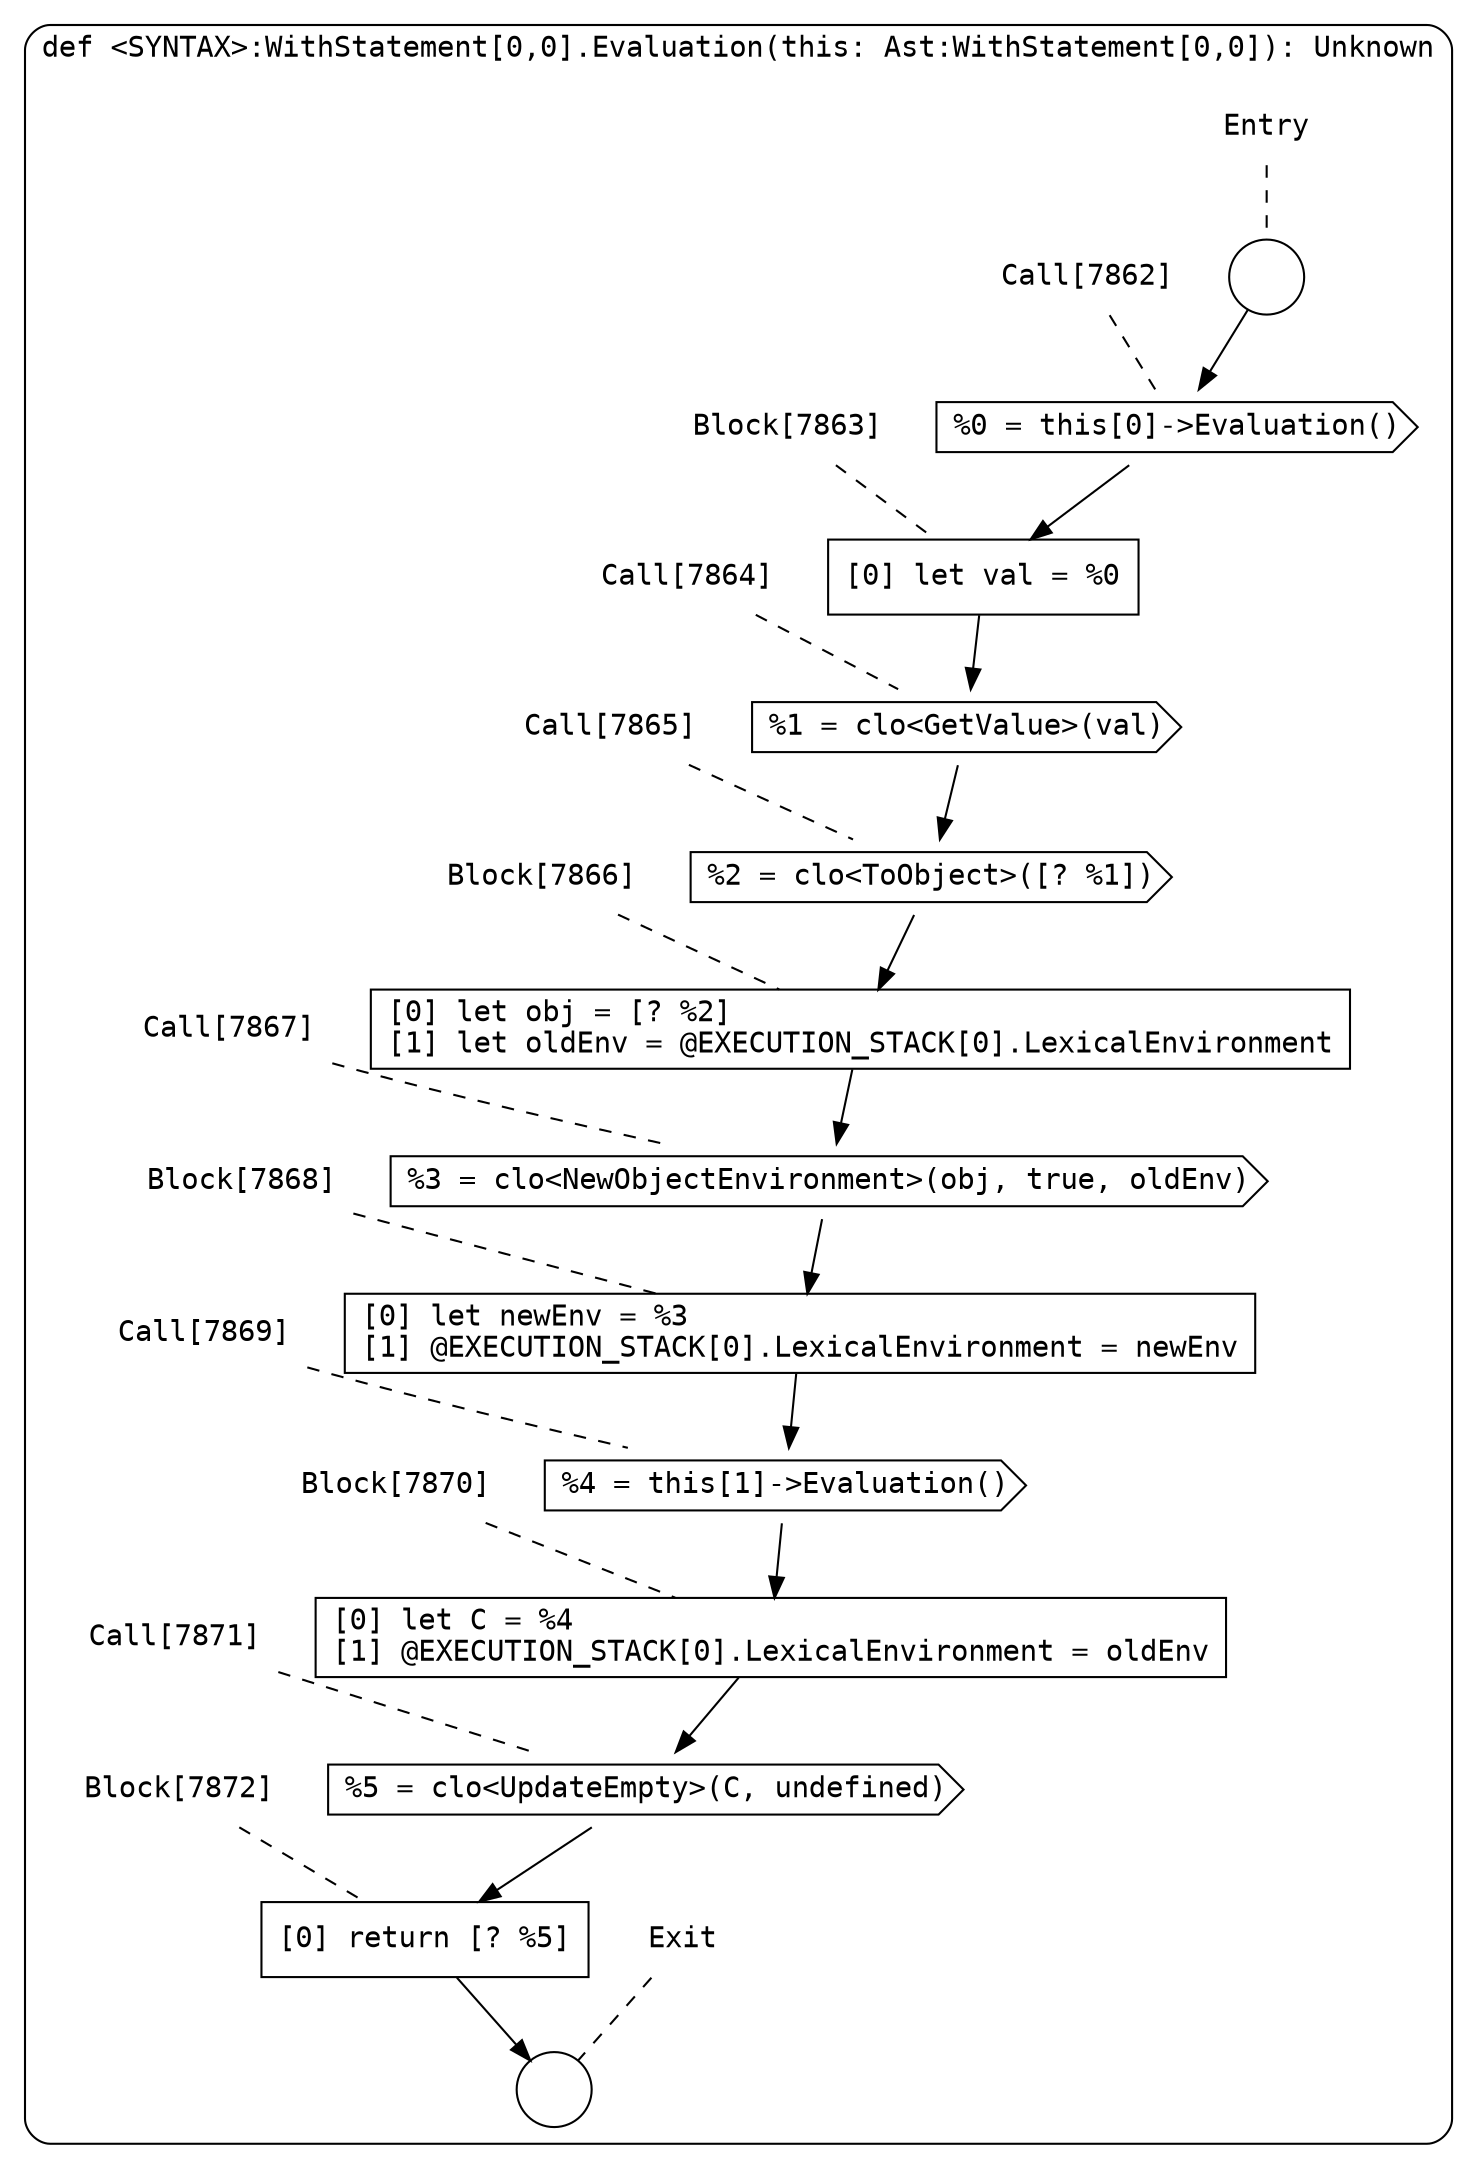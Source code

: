 digraph {
  graph [fontname = "Consolas"]
  node [fontname = "Consolas"]
  edge [fontname = "Consolas"]
  subgraph cluster1472 {
    label = "def <SYNTAX>:WithStatement[0,0].Evaluation(this: Ast:WithStatement[0,0]): Unknown"
    style = rounded
    cluster1472_entry_name [shape=none, label=<<font color="black">Entry</font>>]
    cluster1472_entry_name -> cluster1472_entry [arrowhead=none, color="black", style=dashed]
    cluster1472_entry [shape=circle label=" " color="black" fillcolor="white" style=filled]
    cluster1472_entry -> node7862 [color="black"]
    cluster1472_exit_name [shape=none, label=<<font color="black">Exit</font>>]
    cluster1472_exit_name -> cluster1472_exit [arrowhead=none, color="black", style=dashed]
    cluster1472_exit [shape=circle label=" " color="black" fillcolor="white" style=filled]
    node7862_name [shape=none, label=<<font color="black">Call[7862]</font>>]
    node7862_name -> node7862 [arrowhead=none, color="black", style=dashed]
    node7862 [shape=cds, label=<<font color="black">%0 = this[0]-&gt;Evaluation()</font>> color="black" fillcolor="white", style=filled]
    node7862 -> node7863 [color="black"]
    node7863_name [shape=none, label=<<font color="black">Block[7863]</font>>]
    node7863_name -> node7863 [arrowhead=none, color="black", style=dashed]
    node7863 [shape=box, label=<<font color="black">[0] let val = %0<BR ALIGN="LEFT"/></font>> color="black" fillcolor="white", style=filled]
    node7863 -> node7864 [color="black"]
    node7864_name [shape=none, label=<<font color="black">Call[7864]</font>>]
    node7864_name -> node7864 [arrowhead=none, color="black", style=dashed]
    node7864 [shape=cds, label=<<font color="black">%1 = clo&lt;GetValue&gt;(val)</font>> color="black" fillcolor="white", style=filled]
    node7864 -> node7865 [color="black"]
    node7865_name [shape=none, label=<<font color="black">Call[7865]</font>>]
    node7865_name -> node7865 [arrowhead=none, color="black", style=dashed]
    node7865 [shape=cds, label=<<font color="black">%2 = clo&lt;ToObject&gt;([? %1])</font>> color="black" fillcolor="white", style=filled]
    node7865 -> node7866 [color="black"]
    node7866_name [shape=none, label=<<font color="black">Block[7866]</font>>]
    node7866_name -> node7866 [arrowhead=none, color="black", style=dashed]
    node7866 [shape=box, label=<<font color="black">[0] let obj = [? %2]<BR ALIGN="LEFT"/>[1] let oldEnv = @EXECUTION_STACK[0].LexicalEnvironment<BR ALIGN="LEFT"/></font>> color="black" fillcolor="white", style=filled]
    node7866 -> node7867 [color="black"]
    node7867_name [shape=none, label=<<font color="black">Call[7867]</font>>]
    node7867_name -> node7867 [arrowhead=none, color="black", style=dashed]
    node7867 [shape=cds, label=<<font color="black">%3 = clo&lt;NewObjectEnvironment&gt;(obj, true, oldEnv)</font>> color="black" fillcolor="white", style=filled]
    node7867 -> node7868 [color="black"]
    node7868_name [shape=none, label=<<font color="black">Block[7868]</font>>]
    node7868_name -> node7868 [arrowhead=none, color="black", style=dashed]
    node7868 [shape=box, label=<<font color="black">[0] let newEnv = %3<BR ALIGN="LEFT"/>[1] @EXECUTION_STACK[0].LexicalEnvironment = newEnv<BR ALIGN="LEFT"/></font>> color="black" fillcolor="white", style=filled]
    node7868 -> node7869 [color="black"]
    node7869_name [shape=none, label=<<font color="black">Call[7869]</font>>]
    node7869_name -> node7869 [arrowhead=none, color="black", style=dashed]
    node7869 [shape=cds, label=<<font color="black">%4 = this[1]-&gt;Evaluation()</font>> color="black" fillcolor="white", style=filled]
    node7869 -> node7870 [color="black"]
    node7870_name [shape=none, label=<<font color="black">Block[7870]</font>>]
    node7870_name -> node7870 [arrowhead=none, color="black", style=dashed]
    node7870 [shape=box, label=<<font color="black">[0] let C = %4<BR ALIGN="LEFT"/>[1] @EXECUTION_STACK[0].LexicalEnvironment = oldEnv<BR ALIGN="LEFT"/></font>> color="black" fillcolor="white", style=filled]
    node7870 -> node7871 [color="black"]
    node7871_name [shape=none, label=<<font color="black">Call[7871]</font>>]
    node7871_name -> node7871 [arrowhead=none, color="black", style=dashed]
    node7871 [shape=cds, label=<<font color="black">%5 = clo&lt;UpdateEmpty&gt;(C, undefined)</font>> color="black" fillcolor="white", style=filled]
    node7871 -> node7872 [color="black"]
    node7872_name [shape=none, label=<<font color="black">Block[7872]</font>>]
    node7872_name -> node7872 [arrowhead=none, color="black", style=dashed]
    node7872 [shape=box, label=<<font color="black">[0] return [? %5]<BR ALIGN="LEFT"/></font>> color="black" fillcolor="white", style=filled]
    node7872 -> cluster1472_exit [color="black"]
  }
}